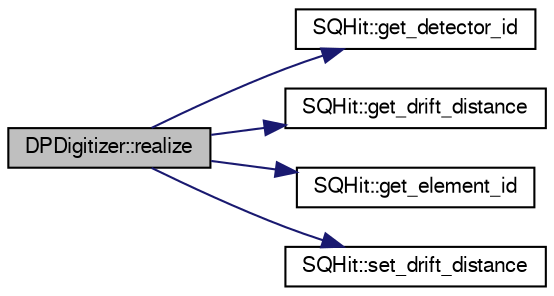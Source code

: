 digraph "DPDigitizer::realize"
{
  bgcolor="transparent";
  edge [fontname="FreeSans",fontsize="10",labelfontname="FreeSans",labelfontsize="10"];
  node [fontname="FreeSans",fontsize="10",shape=record];
  rankdir="LR";
  Node1 [label="DPDigitizer::realize",height=0.2,width=0.4,color="black", fillcolor="grey75", style="filled" fontcolor="black"];
  Node1 -> Node2 [color="midnightblue",fontsize="10",style="solid",fontname="FreeSans"];
  Node2 [label="SQHit::get_detector_id",height=0.2,width=0.4,color="black",URL="$de/d79/classSQHit.html#acae7667f8a85fd1de5ae611b8c51fb33"];
  Node1 -> Node3 [color="midnightblue",fontsize="10",style="solid",fontname="FreeSans"];
  Node3 [label="SQHit::get_drift_distance",height=0.2,width=0.4,color="black",URL="$de/d79/classSQHit.html#aab506d06da719529a43b1210c758f379"];
  Node1 -> Node4 [color="midnightblue",fontsize="10",style="solid",fontname="FreeSans"];
  Node4 [label="SQHit::get_element_id",height=0.2,width=0.4,color="black",URL="$de/d79/classSQHit.html#a4ce14b27ab63d03e5f3aab541b2efe26"];
  Node1 -> Node5 [color="midnightblue",fontsize="10",style="solid",fontname="FreeSans"];
  Node5 [label="SQHit::set_drift_distance",height=0.2,width=0.4,color="black",URL="$de/d79/classSQHit.html#ac4a04a2324c69db1a38fa0b19040b361"];
}
